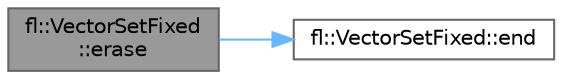 digraph "fl::VectorSetFixed::erase"
{
 // INTERACTIVE_SVG=YES
 // LATEX_PDF_SIZE
  bgcolor="transparent";
  edge [fontname=Helvetica,fontsize=10,labelfontname=Helvetica,labelfontsize=10];
  node [fontname=Helvetica,fontsize=10,shape=box,height=0.2,width=0.4];
  rankdir="LR";
  Node1 [id="Node000001",label="fl::VectorSetFixed\l::erase",height=0.2,width=0.4,color="gray40", fillcolor="grey60", style="filled", fontcolor="black",tooltip=" "];
  Node1 -> Node2 [id="edge1_Node000001_Node000002",color="steelblue1",style="solid",tooltip=" "];
  Node2 [id="Node000002",label="fl::VectorSetFixed::end",height=0.2,width=0.4,color="grey40", fillcolor="white", style="filled",URL="$dc/d79/classfl_1_1_vector_set_fixed_a34d29f3a6405705cb9762d2d67dd5d7f.html#a34d29f3a6405705cb9762d2d67dd5d7f",tooltip=" "];
}
